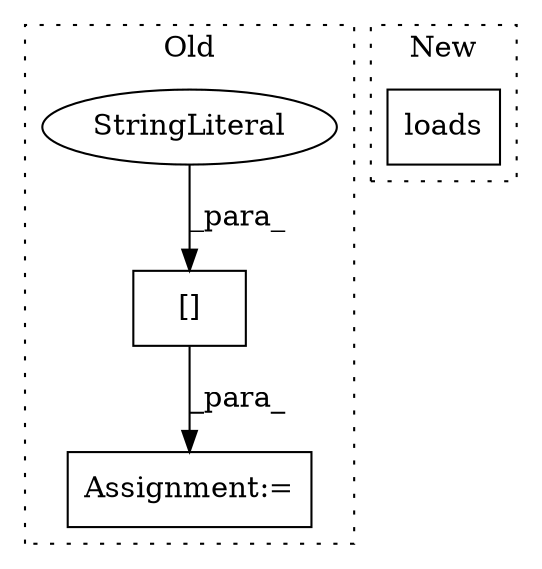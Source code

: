 digraph G {
subgraph cluster0 {
1 [label="[]" a="2" s="4230,4256" l="9,1" shape="box"];
3 [label="Assignment:=" a="7" s="4228" l="2" shape="box"];
4 [label="StringLiteral" a="45" s="4239" l="17" shape="ellipse"];
label = "Old";
style="dotted";
}
subgraph cluster1 {
2 [label="loads" a="32" s="4094,4105" l="6,1" shape="box"];
label = "New";
style="dotted";
}
1 -> 3 [label="_para_"];
4 -> 1 [label="_para_"];
}